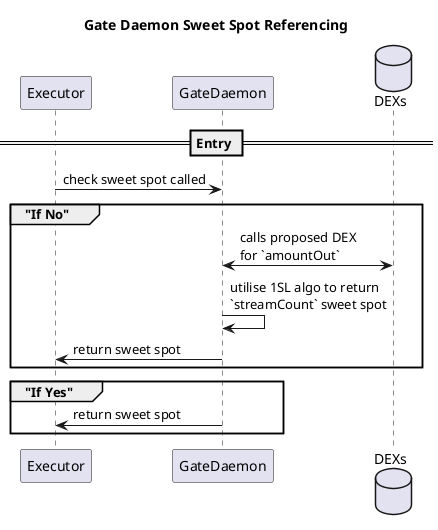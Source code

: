 @startuml BotSettlingProd
title Gate Daemon Sweet Spot Referencing

participant "Executor" as E
participant "GateDaemon" as GD
database "DEXs" as DEX

== Entry ==
E -> GD: check sweet spot called
group "If No"
GD <-> DEX: calls proposed DEX\nfor `amountOut`
GD -> GD: utilise 1SL algo to return\n`streamCount` sweet spot
GD -> E: return sweet spot
end group
group "If Yes"
GD -> E: return sweet spot
end group

@enduml
